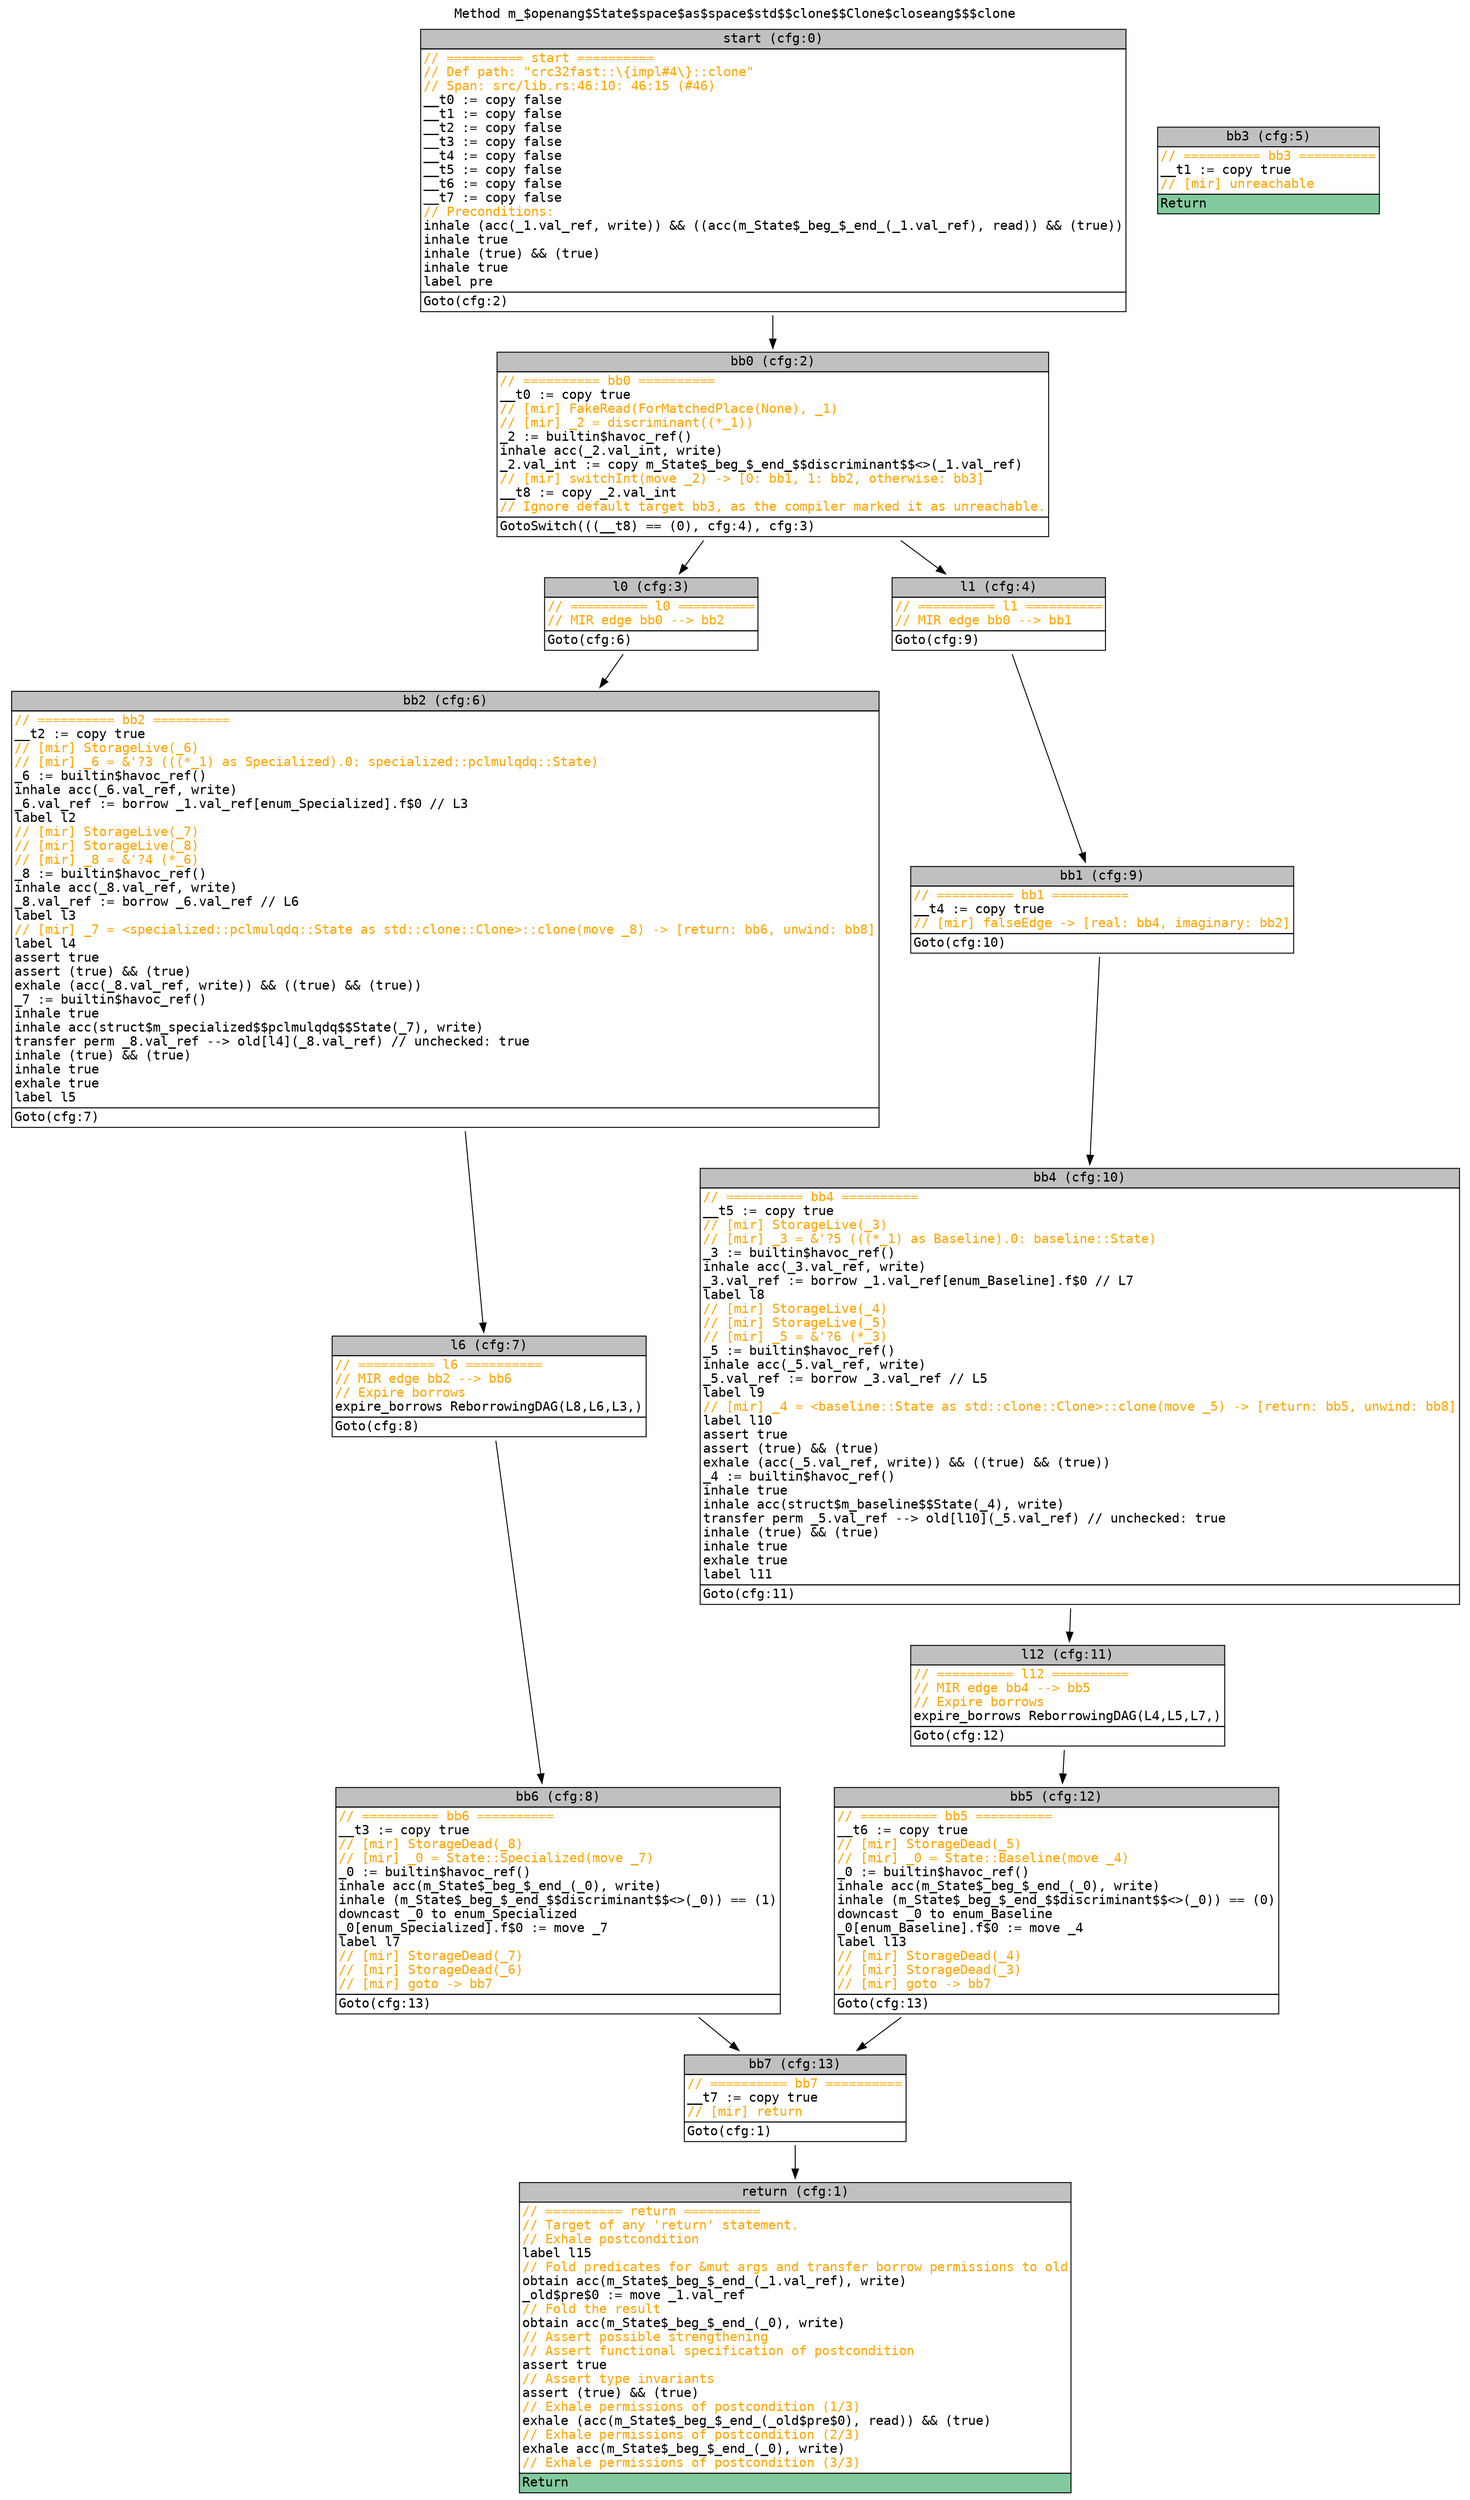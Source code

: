 digraph CFG {
graph [fontname=monospace];
node [fontname=monospace];
edge [fontname=monospace];
labelloc="t";
label="Method m_$openang$State$space$as$space$std$$clone$$Clone$closeang$$$clone";
"block_start" [shape=none,label=<<table border="0" cellborder="1" cellspacing="0"><tr><td bgcolor="gray" align="center">start (cfg:0)</td></tr><tr><td align="left" balign="left"><font color="orange">// ========== start ==========</font><br/><font color="orange">// Def path: "crc32fast::\{impl#4\}::clone"</font><br/><font color="orange">// Span: src/lib.rs:46:10: 46:15 (#46)</font><br/>__t0 := copy false<br/>__t1 := copy false<br/>__t2 := copy false<br/>__t3 := copy false<br/>__t4 := copy false<br/>__t5 := copy false<br/>__t6 := copy false<br/>__t7 := copy false<br/><font color="orange">// Preconditions:</font><br/>inhale (acc(_1.val_ref, write)) &amp;&amp; ((acc(m_State$_beg_$_end_(_1.val_ref), read)) &amp;&amp; (true))<br/>inhale true<br/>inhale (true) &amp;&amp; (true)<br/>inhale true<br/>label pre</td></tr><tr><td align="left">Goto(cfg:2)<br/></td></tr></table>>];
"block_return" [shape=none,label=<<table border="0" cellborder="1" cellspacing="0"><tr><td bgcolor="gray" align="center">return (cfg:1)</td></tr><tr><td align="left" balign="left"><font color="orange">// ========== return ==========</font><br/><font color="orange">// Target of any 'return' statement.</font><br/><font color="orange">// Exhale postcondition</font><br/>label l15<br/><font color="orange">// Fold predicates for &amp;mut args and transfer borrow permissions to old</font><br/>obtain acc(m_State$_beg_$_end_(_1.val_ref), write)<br/>_old$pre$0 := move _1.val_ref<br/><font color="orange">// Fold the result</font><br/>obtain acc(m_State$_beg_$_end_(_0), write)<br/><font color="orange">// Assert possible strengthening</font><br/><font color="orange">// Assert functional specification of postcondition</font><br/>assert true<br/><font color="orange">// Assert type invariants</font><br/>assert (true) &amp;&amp; (true)<br/><font color="orange">// Exhale permissions of postcondition (1/3)</font><br/>exhale (acc(m_State$_beg_$_end_(_old$pre$0), read)) &amp;&amp; (true)<br/><font color="orange">// Exhale permissions of postcondition (2/3)</font><br/>exhale acc(m_State$_beg_$_end_(_0), write)<br/><font color="orange">// Exhale permissions of postcondition (3/3)</font></td></tr><tr><td align="left" bgcolor="#82CA9D">Return<br/></td></tr></table>>];
"block_bb0" [shape=none,label=<<table border="0" cellborder="1" cellspacing="0"><tr><td bgcolor="gray" align="center">bb0 (cfg:2)</td></tr><tr><td align="left" balign="left"><font color="orange">// ========== bb0 ==========</font><br/>__t0 := copy true<br/><font color="orange">// [mir] FakeRead(ForMatchedPlace(None), _1)</font><br/><font color="orange">// [mir] _2 = discriminant((*_1))</font><br/>_2 := builtin$havoc_ref()<br/>inhale acc(_2.val_int, write)<br/>_2.val_int := copy m_State$_beg_$_end_$$discriminant$$&lt;&gt;(_1.val_ref)<br/><font color="orange">// [mir] switchInt(move _2) -&gt; [0: bb1, 1: bb2, otherwise: bb3]</font><br/>__t8 := copy _2.val_int<br/><font color="orange">// Ignore default target bb3, as the compiler marked it as unreachable.</font></td></tr><tr><td align="left">GotoSwitch(((__t8) == (0), cfg:4), cfg:3)<br/></td></tr></table>>];
"block_l0" [shape=none,label=<<table border="0" cellborder="1" cellspacing="0"><tr><td bgcolor="gray" align="center">l0 (cfg:3)</td></tr><tr><td align="left" balign="left"><font color="orange">// ========== l0 ==========</font><br/><font color="orange">// MIR edge bb0 --&gt; bb2</font></td></tr><tr><td align="left">Goto(cfg:6)<br/></td></tr></table>>];
"block_l1" [shape=none,label=<<table border="0" cellborder="1" cellspacing="0"><tr><td bgcolor="gray" align="center">l1 (cfg:4)</td></tr><tr><td align="left" balign="left"><font color="orange">// ========== l1 ==========</font><br/><font color="orange">// MIR edge bb0 --&gt; bb1</font></td></tr><tr><td align="left">Goto(cfg:9)<br/></td></tr></table>>];
"block_bb3" [shape=none,label=<<table border="0" cellborder="1" cellspacing="0"><tr><td bgcolor="gray" align="center">bb3 (cfg:5)</td></tr><tr><td align="left" balign="left"><font color="orange">// ========== bb3 ==========</font><br/>__t1 := copy true<br/><font color="orange">// [mir] unreachable</font></td></tr><tr><td align="left" bgcolor="#82CA9D">Return<br/></td></tr></table>>];
"block_bb2" [shape=none,label=<<table border="0" cellborder="1" cellspacing="0"><tr><td bgcolor="gray" align="center">bb2 (cfg:6)</td></tr><tr><td align="left" balign="left"><font color="orange">// ========== bb2 ==========</font><br/>__t2 := copy true<br/><font color="orange">// [mir] StorageLive(_6)</font><br/><font color="orange">// [mir] _6 = &amp;'?3 (((*_1) as Specialized).0: specialized::pclmulqdq::State)</font><br/>_6 := builtin$havoc_ref()<br/>inhale acc(_6.val_ref, write)<br/>_6.val_ref := borrow _1.val_ref[enum_Specialized].f$0 // L3<br/>label l2<br/><font color="orange">// [mir] StorageLive(_7)</font><br/><font color="orange">// [mir] StorageLive(_8)</font><br/><font color="orange">// [mir] _8 = &amp;'?4 (*_6)</font><br/>_8 := builtin$havoc_ref()<br/>inhale acc(_8.val_ref, write)<br/>_8.val_ref := borrow _6.val_ref // L6<br/>label l3<br/><font color="orange">// [mir] _7 = &lt;specialized::pclmulqdq::State as std::clone::Clone&gt;::clone(move _8) -&gt; [return: bb6, unwind: bb8]</font><br/>label l4<br/>assert true<br/>assert (true) &amp;&amp; (true)<br/>exhale (acc(_8.val_ref, write)) &amp;&amp; ((true) &amp;&amp; (true))<br/>_7 := builtin$havoc_ref()<br/>inhale true<br/>inhale acc(struct$m_specialized$$pclmulqdq$$State(_7), write)<br/>transfer perm _8.val_ref --&gt; old[l4](_8.val_ref) // unchecked: true<br/>inhale (true) &amp;&amp; (true)<br/>inhale true<br/>exhale true<br/>label l5</td></tr><tr><td align="left">Goto(cfg:7)<br/></td></tr></table>>];
"block_l6" [shape=none,label=<<table border="0" cellborder="1" cellspacing="0"><tr><td bgcolor="gray" align="center">l6 (cfg:7)</td></tr><tr><td align="left" balign="left"><font color="orange">// ========== l6 ==========</font><br/><font color="orange">// MIR edge bb2 --&gt; bb6</font><br/><font color="orange">// Expire borrows</font><br/>expire_borrows ReborrowingDAG(L8,L6,L3,)</td></tr><tr><td align="left">Goto(cfg:8)<br/></td></tr></table>>];
"block_bb6" [shape=none,label=<<table border="0" cellborder="1" cellspacing="0"><tr><td bgcolor="gray" align="center">bb6 (cfg:8)</td></tr><tr><td align="left" balign="left"><font color="orange">// ========== bb6 ==========</font><br/>__t3 := copy true<br/><font color="orange">// [mir] StorageDead(_8)</font><br/><font color="orange">// [mir] _0 = State::Specialized(move _7)</font><br/>_0 := builtin$havoc_ref()<br/>inhale acc(m_State$_beg_$_end_(_0), write)<br/>inhale (m_State$_beg_$_end_$$discriminant$$&lt;&gt;(_0)) == (1)<br/>downcast _0 to enum_Specialized<br/>_0[enum_Specialized].f$0 := move _7<br/>label l7<br/><font color="orange">// [mir] StorageDead(_7)</font><br/><font color="orange">// [mir] StorageDead(_6)</font><br/><font color="orange">// [mir] goto -&gt; bb7</font></td></tr><tr><td align="left">Goto(cfg:13)<br/></td></tr></table>>];
"block_bb1" [shape=none,label=<<table border="0" cellborder="1" cellspacing="0"><tr><td bgcolor="gray" align="center">bb1 (cfg:9)</td></tr><tr><td align="left" balign="left"><font color="orange">// ========== bb1 ==========</font><br/>__t4 := copy true<br/><font color="orange">// [mir] falseEdge -&gt; [real: bb4, imaginary: bb2]</font></td></tr><tr><td align="left">Goto(cfg:10)<br/></td></tr></table>>];
"block_bb4" [shape=none,label=<<table border="0" cellborder="1" cellspacing="0"><tr><td bgcolor="gray" align="center">bb4 (cfg:10)</td></tr><tr><td align="left" balign="left"><font color="orange">// ========== bb4 ==========</font><br/>__t5 := copy true<br/><font color="orange">// [mir] StorageLive(_3)</font><br/><font color="orange">// [mir] _3 = &amp;'?5 (((*_1) as Baseline).0: baseline::State)</font><br/>_3 := builtin$havoc_ref()<br/>inhale acc(_3.val_ref, write)<br/>_3.val_ref := borrow _1.val_ref[enum_Baseline].f$0 // L7<br/>label l8<br/><font color="orange">// [mir] StorageLive(_4)</font><br/><font color="orange">// [mir] StorageLive(_5)</font><br/><font color="orange">// [mir] _5 = &amp;'?6 (*_3)</font><br/>_5 := builtin$havoc_ref()<br/>inhale acc(_5.val_ref, write)<br/>_5.val_ref := borrow _3.val_ref // L5<br/>label l9<br/><font color="orange">// [mir] _4 = &lt;baseline::State as std::clone::Clone&gt;::clone(move _5) -&gt; [return: bb5, unwind: bb8]</font><br/>label l10<br/>assert true<br/>assert (true) &amp;&amp; (true)<br/>exhale (acc(_5.val_ref, write)) &amp;&amp; ((true) &amp;&amp; (true))<br/>_4 := builtin$havoc_ref()<br/>inhale true<br/>inhale acc(struct$m_baseline$$State(_4), write)<br/>transfer perm _5.val_ref --&gt; old[l10](_5.val_ref) // unchecked: true<br/>inhale (true) &amp;&amp; (true)<br/>inhale true<br/>exhale true<br/>label l11</td></tr><tr><td align="left">Goto(cfg:11)<br/></td></tr></table>>];
"block_l12" [shape=none,label=<<table border="0" cellborder="1" cellspacing="0"><tr><td bgcolor="gray" align="center">l12 (cfg:11)</td></tr><tr><td align="left" balign="left"><font color="orange">// ========== l12 ==========</font><br/><font color="orange">// MIR edge bb4 --&gt; bb5</font><br/><font color="orange">// Expire borrows</font><br/>expire_borrows ReborrowingDAG(L4,L5,L7,)</td></tr><tr><td align="left">Goto(cfg:12)<br/></td></tr></table>>];
"block_bb5" [shape=none,label=<<table border="0" cellborder="1" cellspacing="0"><tr><td bgcolor="gray" align="center">bb5 (cfg:12)</td></tr><tr><td align="left" balign="left"><font color="orange">// ========== bb5 ==========</font><br/>__t6 := copy true<br/><font color="orange">// [mir] StorageDead(_5)</font><br/><font color="orange">// [mir] _0 = State::Baseline(move _4)</font><br/>_0 := builtin$havoc_ref()<br/>inhale acc(m_State$_beg_$_end_(_0), write)<br/>inhale (m_State$_beg_$_end_$$discriminant$$&lt;&gt;(_0)) == (0)<br/>downcast _0 to enum_Baseline<br/>_0[enum_Baseline].f$0 := move _4<br/>label l13<br/><font color="orange">// [mir] StorageDead(_4)</font><br/><font color="orange">// [mir] StorageDead(_3)</font><br/><font color="orange">// [mir] goto -&gt; bb7</font></td></tr><tr><td align="left">Goto(cfg:13)<br/></td></tr></table>>];
"block_bb7" [shape=none,label=<<table border="0" cellborder="1" cellspacing="0"><tr><td bgcolor="gray" align="center">bb7 (cfg:13)</td></tr><tr><td align="left" balign="left"><font color="orange">// ========== bb7 ==========</font><br/>__t7 := copy true<br/><font color="orange">// [mir] return</font></td></tr><tr><td align="left">Goto(cfg:1)<br/></td></tr></table>>];
"block_start" -> "block_bb0";
"block_bb0" -> "block_l1";
"block_bb0" -> "block_l0";
"block_l0" -> "block_bb2";
"block_l1" -> "block_bb1";
"block_bb2" -> "block_l6";
"block_l6" -> "block_bb6";
"block_bb6" -> "block_bb7";
"block_bb1" -> "block_bb4";
"block_bb4" -> "block_l12";
"block_l12" -> "block_bb5";
"block_bb5" -> "block_bb7";
"block_bb7" -> "block_return";
}
